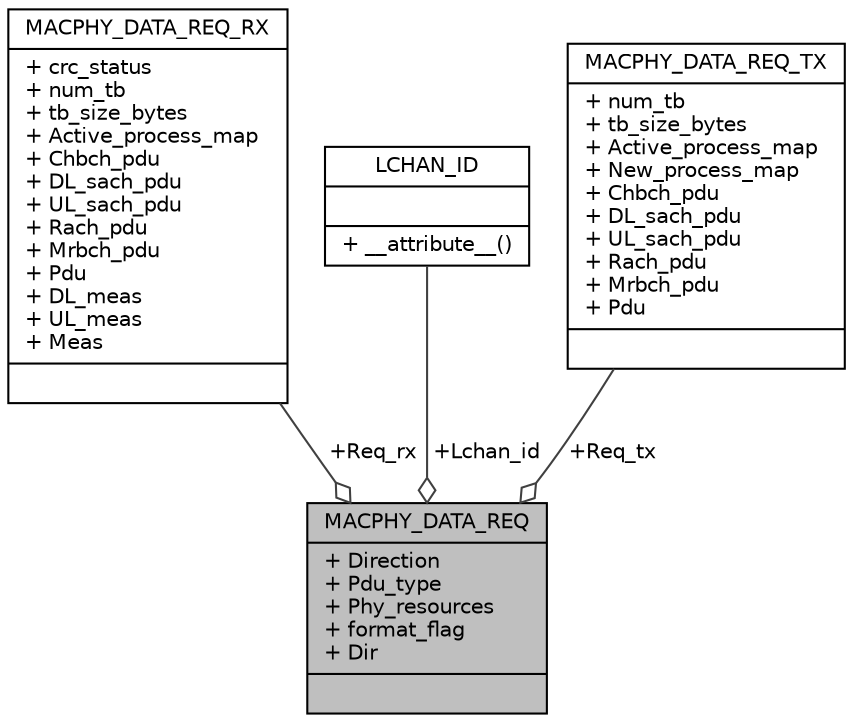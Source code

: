 digraph "MACPHY_DATA_REQ"
{
 // LATEX_PDF_SIZE
  edge [fontname="Helvetica",fontsize="10",labelfontname="Helvetica",labelfontsize="10"];
  node [fontname="Helvetica",fontsize="10",shape=record];
  Node1 [label="{MACPHY_DATA_REQ\n|+ Direction\l+ Pdu_type\l+ Phy_resources\l+ format_flag\l+ Dir\l|}",height=0.2,width=0.4,color="black", fillcolor="grey75", style="filled", fontcolor="black",tooltip="MACPHY-DATA-REQ primitive is used to transfer a new PDU to PHY corresponding to a particular transpor..."];
  Node2 -> Node1 [color="grey25",fontsize="10",style="solid",label=" +Req_rx" ,arrowhead="odiamond",fontname="Helvetica"];
  Node2 [label="{MACPHY_DATA_REQ_RX\n|+ crc_status\l+ num_tb\l+ tb_size_bytes\l+ Active_process_map\l+ Chbch_pdu\l+ DL_sach_pdu\l+ UL_sach_pdu\l+ Rach_pdu\l+ Mrbch_pdu\l+ Pdu\l+ DL_meas\l+ UL_meas\l+ Meas\l|}",height=0.2,width=0.4,color="black", fillcolor="white", style="filled",URL="$structMACPHY__DATA__REQ__RX.html",tooltip="MACPHY-DATA-REQ_RX structure is used to request transfer a new PDU from PHY corresponding to a partic..."];
  Node3 -> Node1 [color="grey25",fontsize="10",style="solid",label=" +Lchan_id" ,arrowhead="odiamond",fontname="Helvetica"];
  Node3 [label="{LCHAN_ID\n||+ __attribute__()\l}",height=0.2,width=0.4,color="black", fillcolor="white", style="filled",URL="$structLCHAN__ID.html",tooltip="Logical Channel ID structure."];
  Node4 -> Node1 [color="grey25",fontsize="10",style="solid",label=" +Req_tx" ,arrowhead="odiamond",fontname="Helvetica"];
  Node4 [label="{MACPHY_DATA_REQ_TX\n|+ num_tb\l+ tb_size_bytes\l+ Active_process_map\l+ New_process_map\l+ Chbch_pdu\l+ DL_sach_pdu\l+ UL_sach_pdu\l+ Rach_pdu\l+ Mrbch_pdu\l+ Pdu\l|}",height=0.2,width=0.4,color="black", fillcolor="white", style="filled",URL="$structMACPHY__DATA__REQ__TX.html",tooltip="MACPHY-DATA-REQ_TX structure is used to transfer a new PDU to PHY corresponding to a particular trans..."];
}
